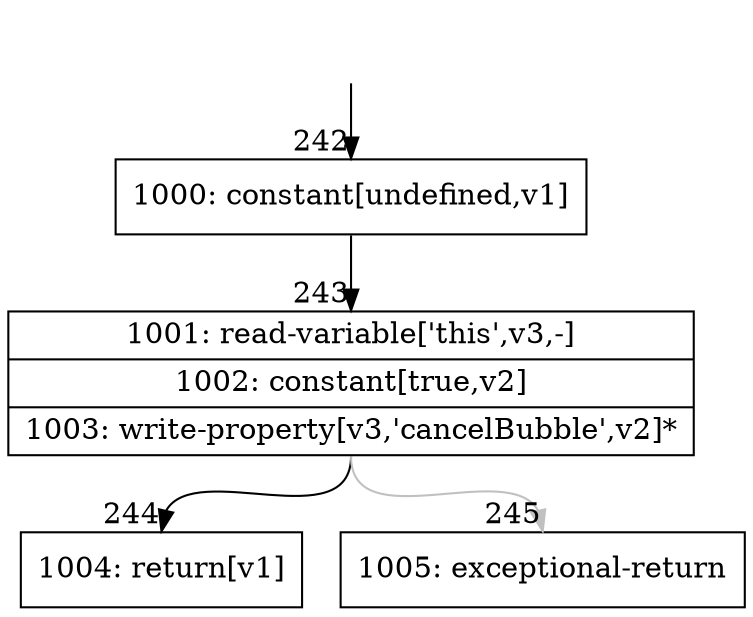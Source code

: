 digraph {
rankdir="TD"
BB_entry13[shape=none,label=""];
BB_entry13 -> BB242 [tailport=s, headport=n, headlabel="    242"]
BB242 [shape=record label="{1000: constant[undefined,v1]}" ] 
BB242 -> BB243 [tailport=s, headport=n, headlabel="      243"]
BB243 [shape=record label="{1001: read-variable['this',v3,-]|1002: constant[true,v2]|1003: write-property[v3,'cancelBubble',v2]*}" ] 
BB243 -> BB244 [tailport=s, headport=n, headlabel="      244"]
BB243 -> BB245 [tailport=s, headport=n, color=gray, headlabel="      245"]
BB244 [shape=record label="{1004: return[v1]}" ] 
BB245 [shape=record label="{1005: exceptional-return}" ] 
//#$~ 543
}
